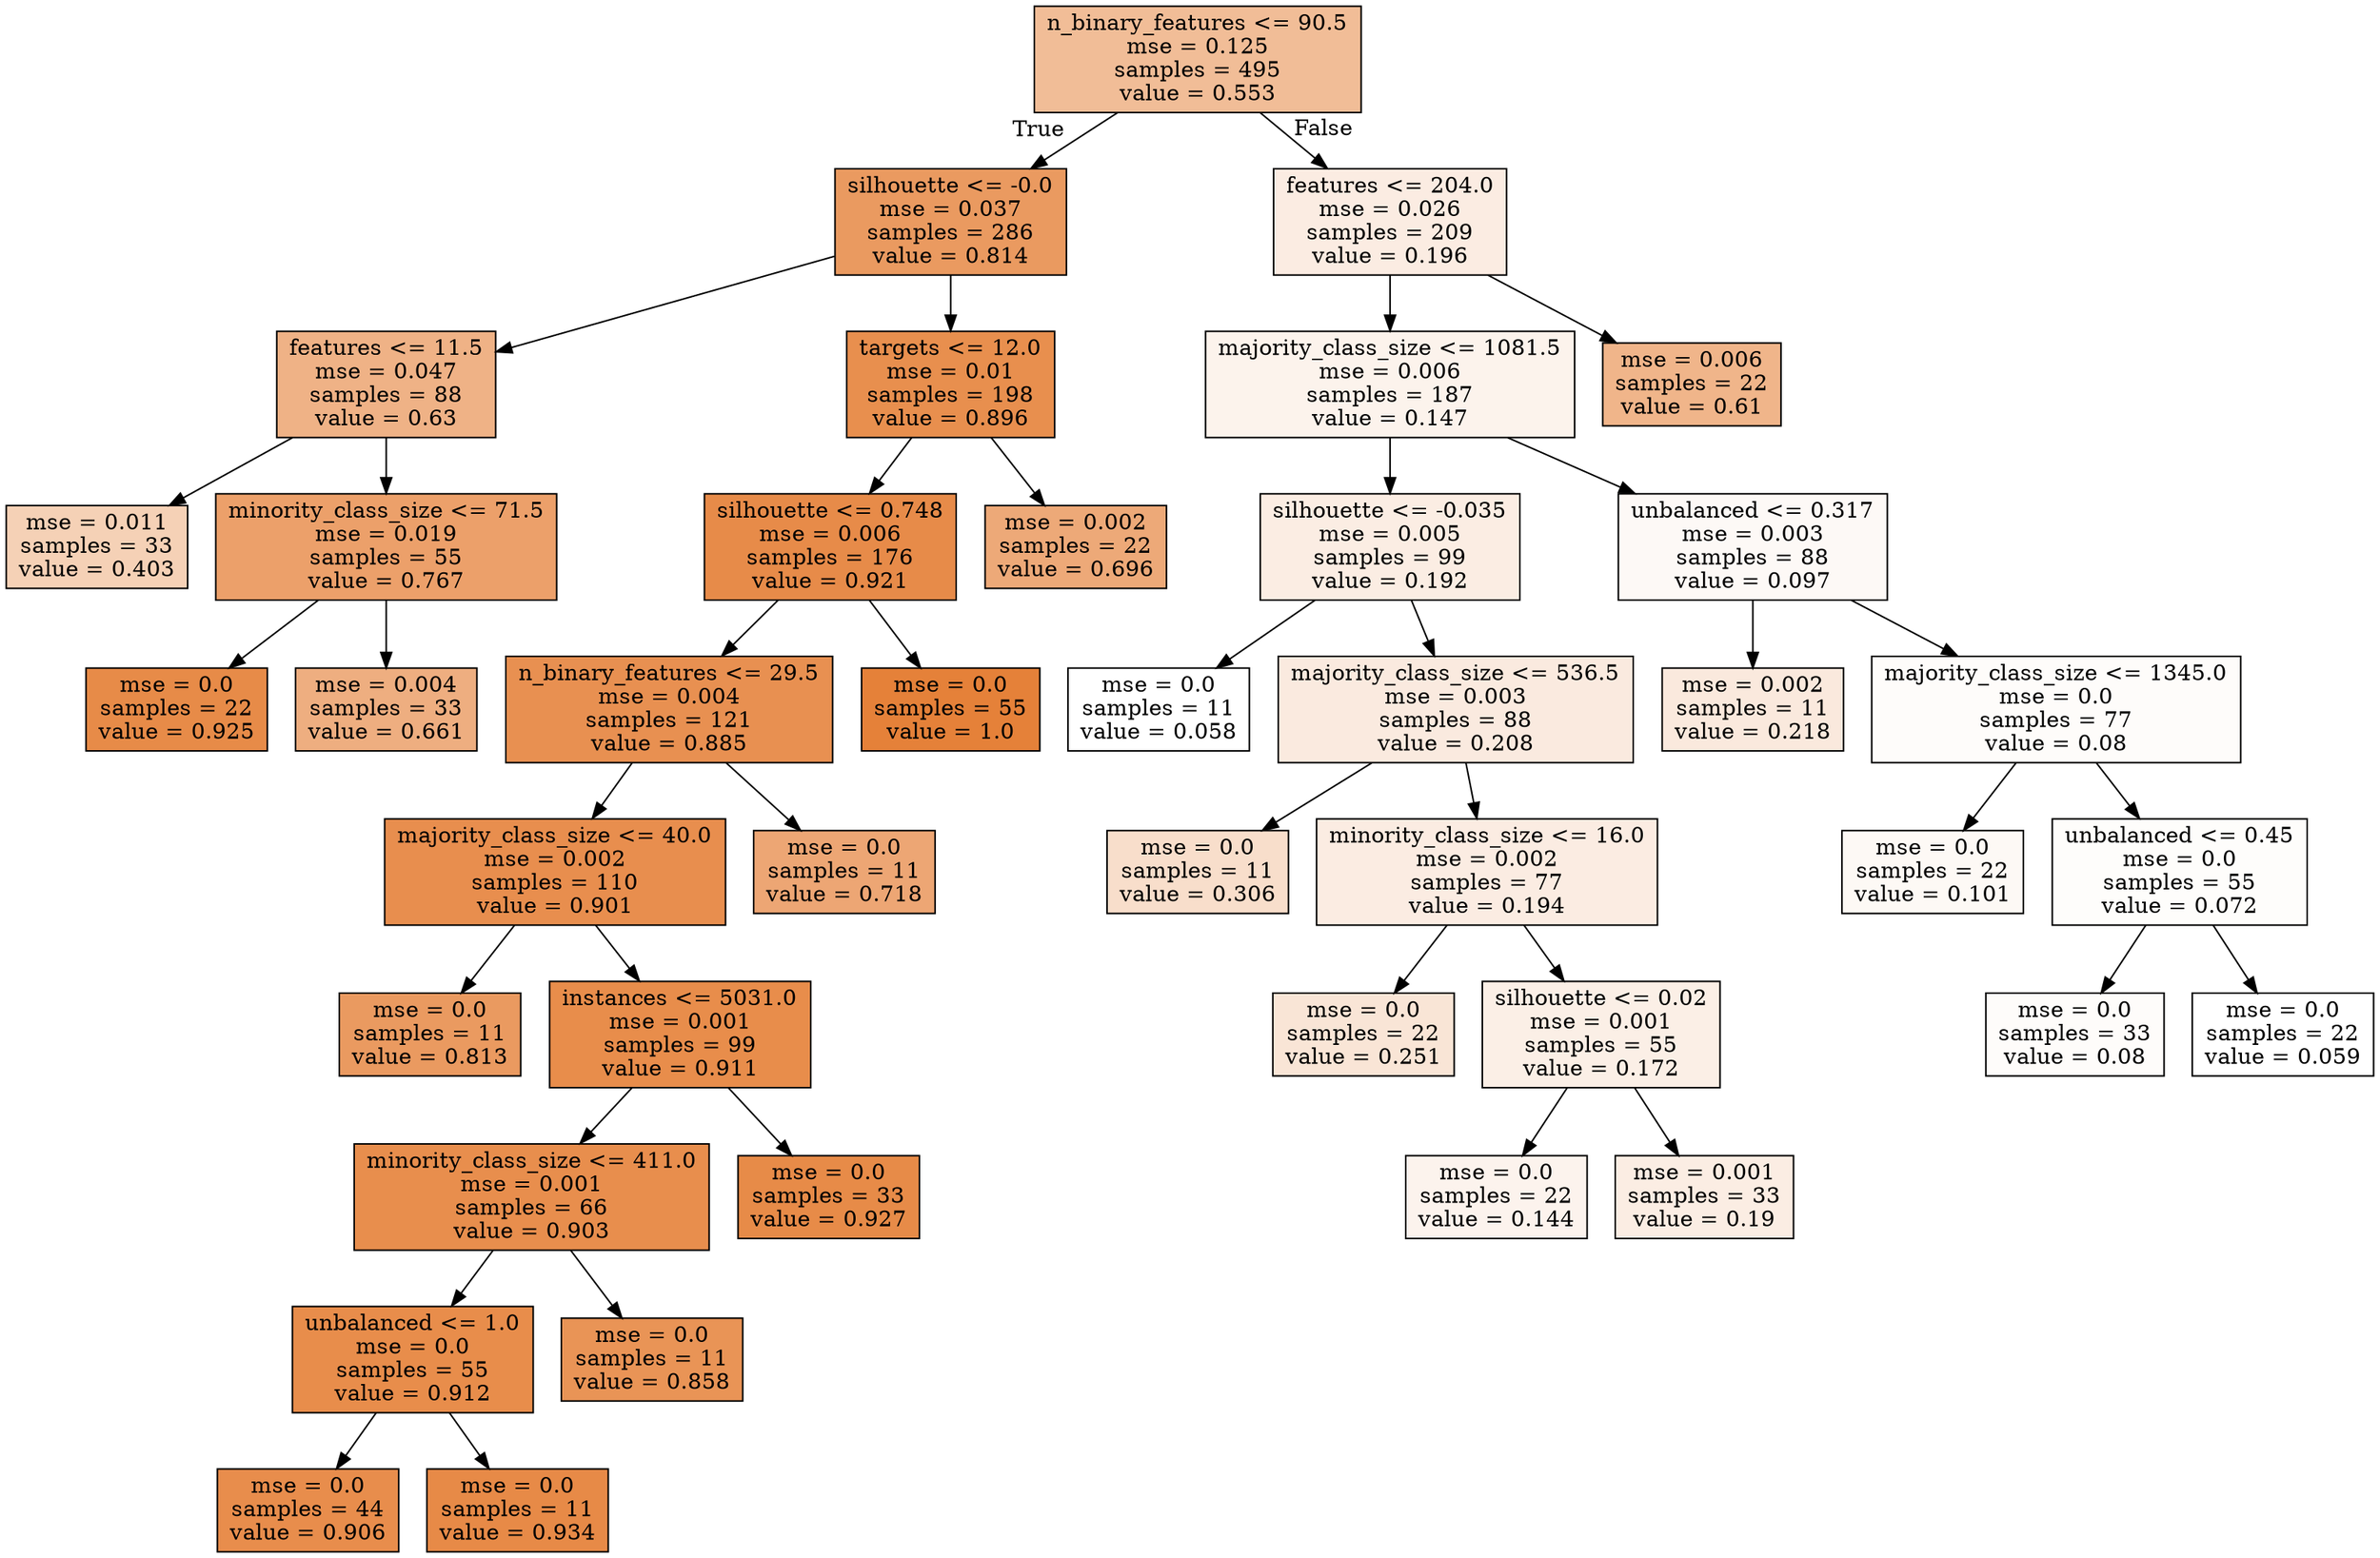 digraph Tree {
node [shape=box, style="filled", color="black"] ;
0 [label="n_binary_features <= 90.5\nmse = 0.125\nsamples = 495\nvalue = 0.553", fillcolor="#e5813986"] ;
1 [label="silhouette <= -0.0\nmse = 0.037\nsamples = 286\nvalue = 0.814", fillcolor="#e58139cd"] ;
0 -> 1 [labeldistance=2.5, labelangle=45, headlabel="True"] ;
2 [label="features <= 11.5\nmse = 0.047\nsamples = 88\nvalue = 0.63", fillcolor="#e581399b"] ;
1 -> 2 ;
3 [label="mse = 0.011\nsamples = 33\nvalue = 0.403", fillcolor="#e581395d"] ;
2 -> 3 ;
4 [label="minority_class_size <= 71.5\nmse = 0.019\nsamples = 55\nvalue = 0.767", fillcolor="#e58139c0"] ;
2 -> 4 ;
5 [label="mse = 0.0\nsamples = 22\nvalue = 0.925", fillcolor="#e58139eb"] ;
4 -> 5 ;
6 [label="mse = 0.004\nsamples = 33\nvalue = 0.661", fillcolor="#e58139a3"] ;
4 -> 6 ;
7 [label="targets <= 12.0\nmse = 0.01\nsamples = 198\nvalue = 0.896", fillcolor="#e58139e3"] ;
1 -> 7 ;
8 [label="silhouette <= 0.748\nmse = 0.006\nsamples = 176\nvalue = 0.921", fillcolor="#e58139ea"] ;
7 -> 8 ;
9 [label="n_binary_features <= 29.5\nmse = 0.004\nsamples = 121\nvalue = 0.885", fillcolor="#e58139e0"] ;
8 -> 9 ;
10 [label="majority_class_size <= 40.0\nmse = 0.002\nsamples = 110\nvalue = 0.901", fillcolor="#e58139e4"] ;
9 -> 10 ;
11 [label="mse = 0.0\nsamples = 11\nvalue = 0.813", fillcolor="#e58139cc"] ;
10 -> 11 ;
12 [label="instances <= 5031.0\nmse = 0.001\nsamples = 99\nvalue = 0.911", fillcolor="#e58139e7"] ;
10 -> 12 ;
13 [label="minority_class_size <= 411.0\nmse = 0.001\nsamples = 66\nvalue = 0.903", fillcolor="#e58139e5"] ;
12 -> 13 ;
14 [label="unbalanced <= 1.0\nmse = 0.0\nsamples = 55\nvalue = 0.912", fillcolor="#e58139e7"] ;
13 -> 14 ;
15 [label="mse = 0.0\nsamples = 44\nvalue = 0.906", fillcolor="#e58139e6"] ;
14 -> 15 ;
16 [label="mse = 0.0\nsamples = 11\nvalue = 0.934", fillcolor="#e58139ed"] ;
14 -> 16 ;
17 [label="mse = 0.0\nsamples = 11\nvalue = 0.858", fillcolor="#e58139d9"] ;
13 -> 17 ;
18 [label="mse = 0.0\nsamples = 33\nvalue = 0.927", fillcolor="#e58139eb"] ;
12 -> 18 ;
19 [label="mse = 0.0\nsamples = 11\nvalue = 0.718", fillcolor="#e58139b3"] ;
9 -> 19 ;
20 [label="mse = 0.0\nsamples = 55\nvalue = 1.0", fillcolor="#e58139ff"] ;
8 -> 20 ;
21 [label="mse = 0.002\nsamples = 22\nvalue = 0.696", fillcolor="#e58139ad"] ;
7 -> 21 ;
22 [label="features <= 204.0\nmse = 0.026\nsamples = 209\nvalue = 0.196", fillcolor="#e5813925"] ;
0 -> 22 [labeldistance=2.5, labelangle=-45, headlabel="False"] ;
23 [label="majority_class_size <= 1081.5\nmse = 0.006\nsamples = 187\nvalue = 0.147", fillcolor="#e5813918"] ;
22 -> 23 ;
24 [label="silhouette <= -0.035\nmse = 0.005\nsamples = 99\nvalue = 0.192", fillcolor="#e5813924"] ;
23 -> 24 ;
25 [label="mse = 0.0\nsamples = 11\nvalue = 0.058", fillcolor="#e5813900"] ;
24 -> 25 ;
26 [label="majority_class_size <= 536.5\nmse = 0.003\nsamples = 88\nvalue = 0.208", fillcolor="#e5813929"] ;
24 -> 26 ;
27 [label="mse = 0.0\nsamples = 11\nvalue = 0.306", fillcolor="#e5813943"] ;
26 -> 27 ;
28 [label="minority_class_size <= 16.0\nmse = 0.002\nsamples = 77\nvalue = 0.194", fillcolor="#e5813925"] ;
26 -> 28 ;
29 [label="mse = 0.0\nsamples = 22\nvalue = 0.251", fillcolor="#e5813934"] ;
28 -> 29 ;
30 [label="silhouette <= 0.02\nmse = 0.001\nsamples = 55\nvalue = 0.172", fillcolor="#e581391f"] ;
28 -> 30 ;
31 [label="mse = 0.0\nsamples = 22\nvalue = 0.144", fillcolor="#e5813917"] ;
30 -> 31 ;
32 [label="mse = 0.001\nsamples = 33\nvalue = 0.19", fillcolor="#e5813924"] ;
30 -> 32 ;
33 [label="unbalanced <= 0.317\nmse = 0.003\nsamples = 88\nvalue = 0.097", fillcolor="#e581390b"] ;
23 -> 33 ;
34 [label="mse = 0.002\nsamples = 11\nvalue = 0.218", fillcolor="#e581392b"] ;
33 -> 34 ;
35 [label="majority_class_size <= 1345.0\nmse = 0.0\nsamples = 77\nvalue = 0.08", fillcolor="#e5813906"] ;
33 -> 35 ;
36 [label="mse = 0.0\nsamples = 22\nvalue = 0.101", fillcolor="#e581390c"] ;
35 -> 36 ;
37 [label="unbalanced <= 0.45\nmse = 0.0\nsamples = 55\nvalue = 0.072", fillcolor="#e5813904"] ;
35 -> 37 ;
38 [label="mse = 0.0\nsamples = 33\nvalue = 0.08", fillcolor="#e5813906"] ;
37 -> 38 ;
39 [label="mse = 0.0\nsamples = 22\nvalue = 0.059", fillcolor="#e5813900"] ;
37 -> 39 ;
40 [label="mse = 0.006\nsamples = 22\nvalue = 0.61", fillcolor="#e5813996"] ;
22 -> 40 ;
}